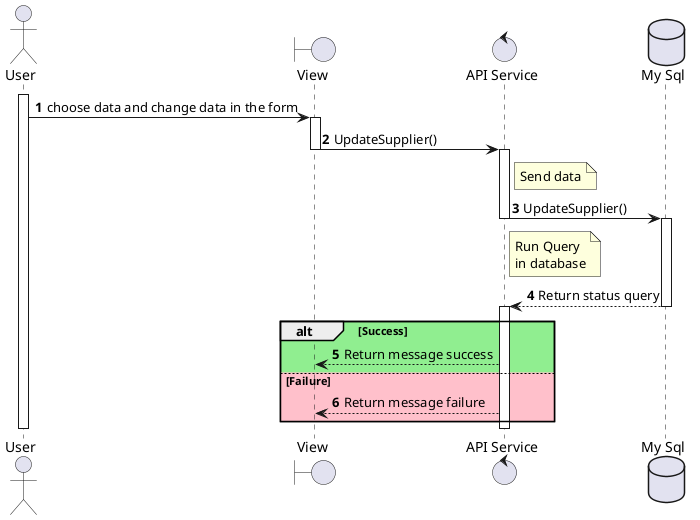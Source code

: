 @startuml sequenceDiagram_Supplier_update
actor User
boundary "View" as View
control "API Service" as APIService
database "My Sql" as DB

autonumber
activate User
User -> View  : choose data and change data in the form
activate View
View -> APIService  : UpdateSupplier()
deactivate View
activate APIService
note right of APIService: Send data 
APIService -> DB  : UpdateSupplier()
note right of APIService: Run Query\nin database
deactivate APIService
activate DB
DB --> APIService  : Return status query
deactivate DB
activate APIService
alt #LightGreen Success
    APIService --> View : Return message success
else #Pink Failure
    APIService --> View : Return message failure
end
deactivate APIService
deactivate User
@enduml
